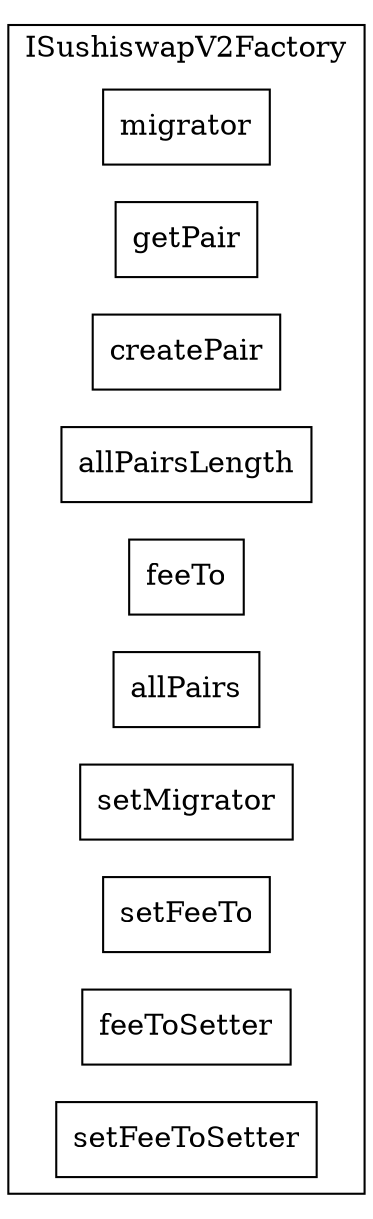 strict digraph {
rankdir="LR"
node [shape=box]
subgraph cluster_1014_ISushiswapV2Factory {
label = "ISushiswapV2Factory"
"1014_migrator" [label="migrator"]
"1014_getPair" [label="getPair"]
"1014_createPair" [label="createPair"]
"1014_allPairsLength" [label="allPairsLength"]
"1014_feeTo" [label="feeTo"]
"1014_allPairs" [label="allPairs"]
"1014_setMigrator" [label="setMigrator"]
"1014_setFeeTo" [label="setFeeTo"]
"1014_feeToSetter" [label="feeToSetter"]
"1014_setFeeToSetter" [label="setFeeToSetter"]
}subgraph cluster_solidity {
label = "[Solidity]"
}
}